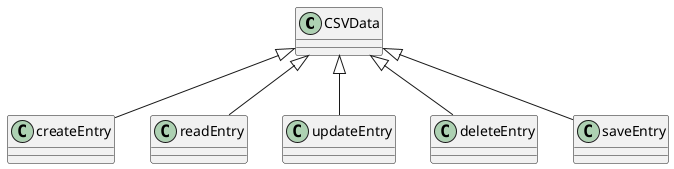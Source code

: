@startuml

CSVData <|-- createEntry
CSVData <|-- readEntry
CSVData <|-- updateEntry
CSVData <|-- deleteEntry
CSVData <|-- saveEntry
   




 




@enduml
